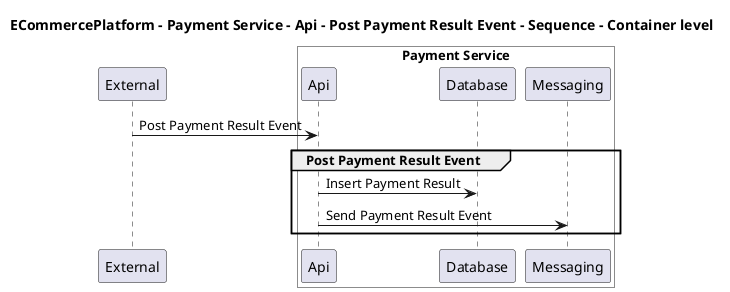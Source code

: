 @startuml

title ECommercePlatform - Payment Service - Api - Post Payment Result Event - Sequence - Container level

participant "External" as C4InterFlow.SoftwareSystems.ExternalSystem

box "Payment Service" #White
    participant "Api" as ECommercePlatform.SoftwareSystems.PaymentService.Containers.Api
    participant "Database" as ECommercePlatform.SoftwareSystems.PaymentService.Containers.Database
    participant "Messaging" as ECommercePlatform.SoftwareSystems.PaymentService.Containers.Messaging
end box


C4InterFlow.SoftwareSystems.ExternalSystem -> ECommercePlatform.SoftwareSystems.PaymentService.Containers.Api : Post Payment Result Event
group Post Payment Result Event
ECommercePlatform.SoftwareSystems.PaymentService.Containers.Api -> ECommercePlatform.SoftwareSystems.PaymentService.Containers.Database : Insert Payment Result
ECommercePlatform.SoftwareSystems.PaymentService.Containers.Api -> ECommercePlatform.SoftwareSystems.PaymentService.Containers.Messaging : Send Payment Result Event
end


@enduml
